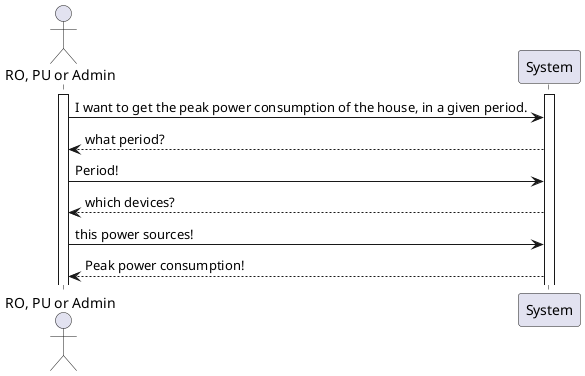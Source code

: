 @startuml
!pragma layout smetana
actor "RO, PU or Admin" as User
participant System

activate User
activate System
User -> System: I want to get the peak power consumption of the house, in a given period.
System --> User: what period?
User -> System: Period!
System --> User: which devices?
User -> System: this power sources!
System --> User: Peak power consumption!

@enduml